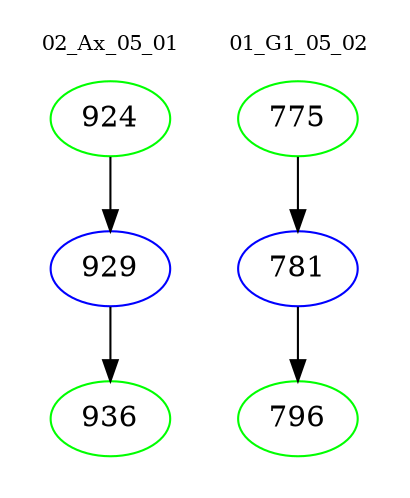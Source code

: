digraph{
subgraph cluster_0 {
color = white
label = "02_Ax_05_01";
fontsize=10;
T0_924 [label="924", color="green"]
T0_924 -> T0_929 [color="black"]
T0_929 [label="929", color="blue"]
T0_929 -> T0_936 [color="black"]
T0_936 [label="936", color="green"]
}
subgraph cluster_1 {
color = white
label = "01_G1_05_02";
fontsize=10;
T1_775 [label="775", color="green"]
T1_775 -> T1_781 [color="black"]
T1_781 [label="781", color="blue"]
T1_781 -> T1_796 [color="black"]
T1_796 [label="796", color="green"]
}
}
